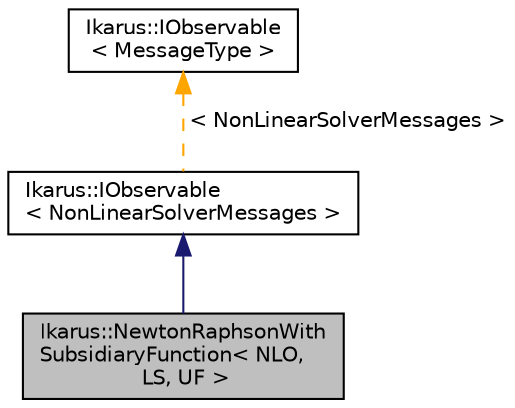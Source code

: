 digraph "Ikarus::NewtonRaphsonWithSubsidiaryFunction&lt; NLO, LS, UF &gt;"
{
 // LATEX_PDF_SIZE
  edge [fontname="Helvetica",fontsize="10",labelfontname="Helvetica",labelfontsize="10"];
  node [fontname="Helvetica",fontsize="10",shape=record];
  Node1 [label="Ikarus::NewtonRaphsonWith\lSubsidiaryFunction\< NLO,\l LS, UF \>",height=0.2,width=0.4,color="black", fillcolor="grey75", style="filled", fontcolor="black",tooltip="Newton-Raphson solver with subsidiary function."];
  Node2 -> Node1 [dir="back",color="midnightblue",fontsize="10",style="solid",fontname="Helvetica"];
  Node2 [label="Ikarus::IObservable\l\< NonLinearSolverMessages \>",height=0.2,width=0.4,color="black", fillcolor="white", style="filled",URL="$a01868.html",tooltip=" "];
  Node3 -> Node2 [dir="back",color="orange",fontsize="10",style="dashed",label=" \< NonLinearSolverMessages \>" ,fontname="Helvetica"];
  Node3 [label="Ikarus::IObservable\l\< MessageType \>",height=0.2,width=0.4,color="black", fillcolor="white", style="filled",URL="$a01868.html",tooltip="Generic observable interface for the Observer design pattern. See  for a description of the design pa..."];
}
